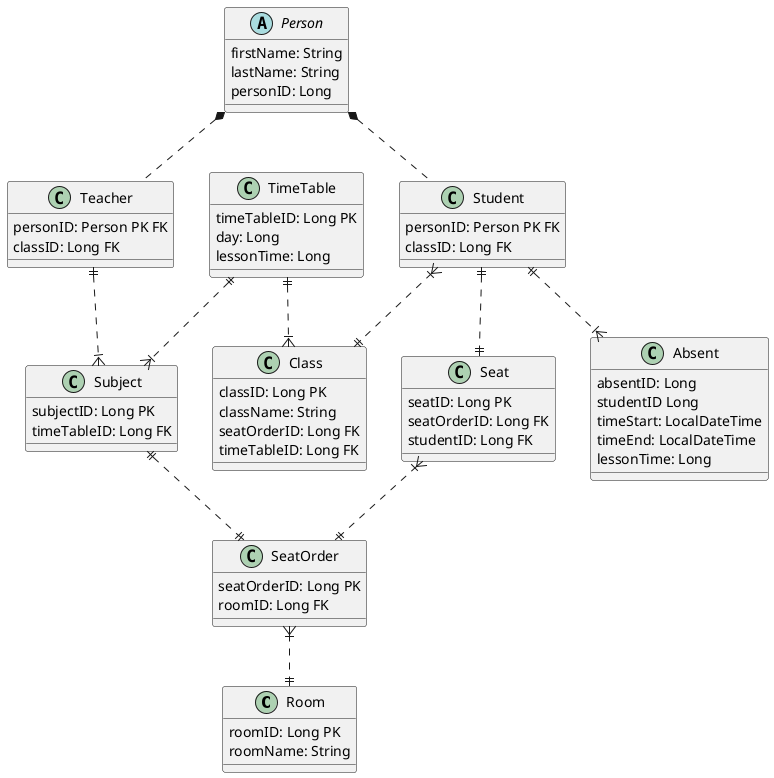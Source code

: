 @startuml
'https://plantuml.com/class-diagram



class Room{
roomID: Long PK
roomName: String

}

class Seat{
seatID: Long PK
seatOrderID: Long FK
studentID: Long FK
}

class SeatOrder{
seatOrderID: Long PK
roomID: Long FK

}

class Class{
classID: Long PK
className: String
seatOrderID: Long FK
timeTableID: Long FK
}

class Student{
personID: Person PK FK
classID: Long FK
}

class Teacher{
personID: Person PK FK
classID: Long FK
}

class Absent{
absentID: Long
studentID Long
timeStart: LocalDateTime
timeEnd: LocalDateTime
lessonTime: Long
}


class TimeTable{
timeTableID: Long PK
day: Long
lessonTime: Long
}

class Subject{
subjectID: Long PK
timeTableID: Long FK

}

Abstract Class Person{
firstName: String
lastName: String
personID: Long
}

Person *.. Student
Person *.. Teacher
Teacher ||..|{ Subject
TimeTable ||..|{ Subject
Student }|..|| Class
TimeTable ||..|{ Class
Student ||..|{ Absent
Student ||..|| Seat
Subject ||..|| SeatOrder
Seat }|..|| SeatOrder
SeatOrder }|..|| Room


@enduml


